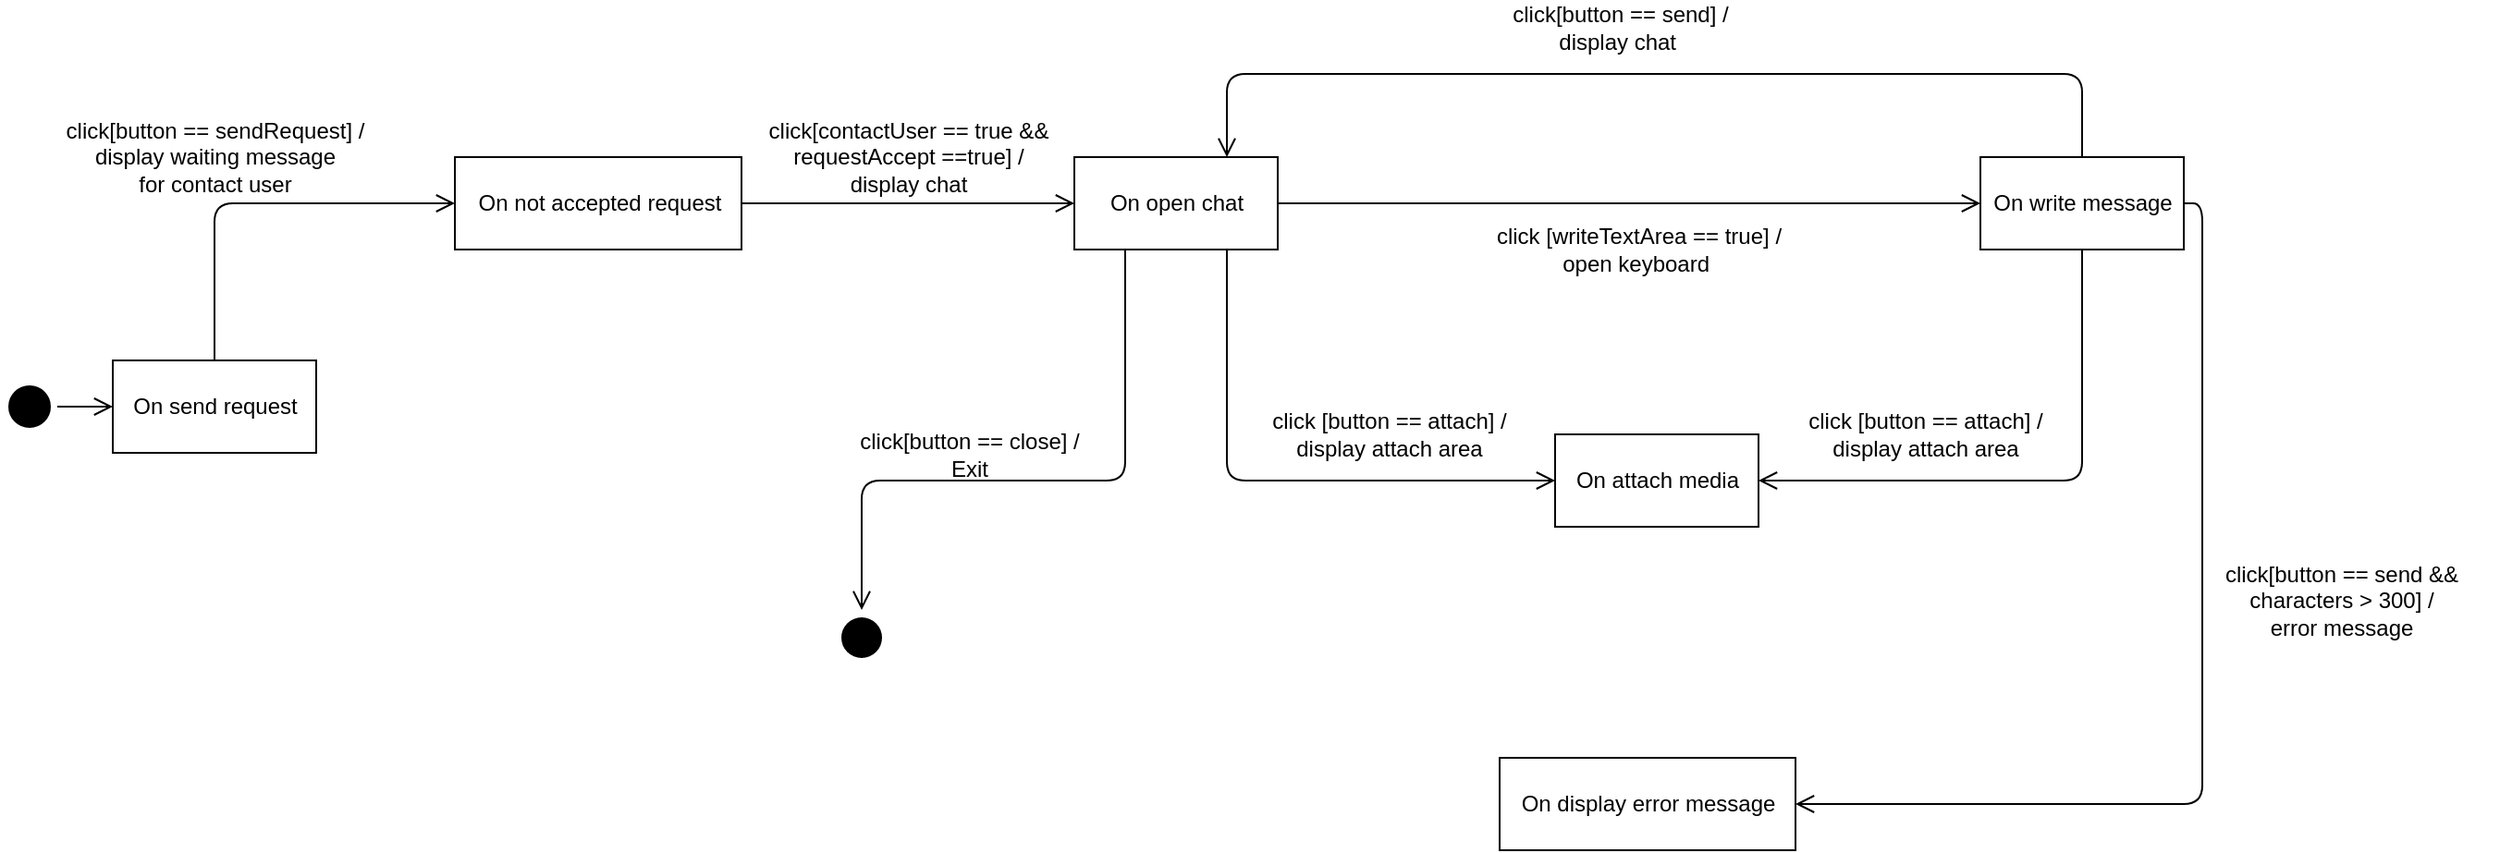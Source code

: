 <mxfile version="13.1.3" type="device"><diagram id="ffwqJ0sJB7vz069QyFuF" name="Page-1"><mxGraphModel dx="868" dy="456" grid="1" gridSize="10" guides="1" tooltips="1" connect="1" arrows="1" fold="1" page="1" pageScale="1" pageWidth="827" pageHeight="1169" math="0" shadow="0"><root><mxCell id="0"/><mxCell id="1" parent="0"/><mxCell id="3jJR34p0BP7C75JwKoEE-2" value="" style="ellipse;html=1;shape=startState;fillColor=#000000;strokeColor=#000000;" parent="1" vertex="1"><mxGeometry x="10" y="265" width="30" height="30" as="geometry"/></mxCell><mxCell id="3jJR34p0BP7C75JwKoEE-3" value="" style="edgeStyle=orthogonalEdgeStyle;html=1;verticalAlign=bottom;endArrow=open;endSize=8;strokeColor=#000000;entryX=0;entryY=0.5;entryDx=0;entryDy=0;" parent="1" source="3jJR34p0BP7C75JwKoEE-2" target="3jJR34p0BP7C75JwKoEE-30" edge="1"><mxGeometry relative="1" as="geometry"><mxPoint x="150" y="295" as="targetPoint"/><Array as="points"/></mxGeometry></mxCell><mxCell id="3jJR34p0BP7C75JwKoEE-4" value="On open chat" style="html=1;strokeColor=#000000;" parent="1" vertex="1"><mxGeometry x="590" y="145" width="110" height="50" as="geometry"/></mxCell><mxCell id="3jJR34p0BP7C75JwKoEE-11" value="On write message" style="html=1;strokeColor=#000000;" parent="1" vertex="1"><mxGeometry x="1080" y="145" width="110" height="50" as="geometry"/></mxCell><mxCell id="3jJR34p0BP7C75JwKoEE-12" value="" style="edgeStyle=orthogonalEdgeStyle;html=1;verticalAlign=bottom;endArrow=open;endSize=8;strokeColor=#000000;entryX=0;entryY=0.5;entryDx=0;entryDy=0;exitX=1;exitY=0.5;exitDx=0;exitDy=0;" parent="1" source="3jJR34p0BP7C75JwKoEE-4" target="3jJR34p0BP7C75JwKoEE-11" edge="1"><mxGeometry relative="1" as="geometry"><mxPoint x="461" y="459" as="targetPoint"/><mxPoint x="371" y="459" as="sourcePoint"/></mxGeometry></mxCell><mxCell id="3jJR34p0BP7C75JwKoEE-15" value="click [writeTextArea == true] / &lt;br&gt;open keyboard&amp;nbsp;" style="text;html=1;align=center;verticalAlign=middle;resizable=0;points=[];;autosize=1;" parent="1" vertex="1"><mxGeometry x="810" y="180" width="170" height="30" as="geometry"/></mxCell><mxCell id="3jJR34p0BP7C75JwKoEE-17" value="" style="edgeStyle=orthogonalEdgeStyle;html=1;verticalAlign=bottom;endArrow=open;endSize=8;strokeColor=#000000;entryX=0.75;entryY=0;entryDx=0;entryDy=0;exitX=0.5;exitY=0;exitDx=0;exitDy=0;" parent="1" source="3jJR34p0BP7C75JwKoEE-11" target="3jJR34p0BP7C75JwKoEE-4" edge="1"><mxGeometry relative="1" as="geometry"><mxPoint x="390" y="380" as="targetPoint"/><mxPoint x="616" y="425" as="sourcePoint"/><Array as="points"><mxPoint x="1135" y="100"/><mxPoint x="673" y="100"/></Array></mxGeometry></mxCell><mxCell id="3jJR34p0BP7C75JwKoEE-18" value="On attach media" style="html=1;strokeColor=#000000;" parent="1" vertex="1"><mxGeometry x="850" y="295" width="110" height="50" as="geometry"/></mxCell><mxCell id="3jJR34p0BP7C75JwKoEE-19" value="" style="edgeStyle=orthogonalEdgeStyle;html=1;verticalAlign=bottom;endArrow=open;endSize=8;strokeColor=#000000;entryX=0;entryY=0.5;entryDx=0;entryDy=0;exitX=0.75;exitY=1;exitDx=0;exitDy=0;" parent="1" source="3jJR34p0BP7C75JwKoEE-4" target="3jJR34p0BP7C75JwKoEE-18" edge="1"><mxGeometry relative="1" as="geometry"><mxPoint x="421" y="599.5" as="targetPoint"/><mxPoint x="251" y="599.5" as="sourcePoint"/></mxGeometry></mxCell><mxCell id="3jJR34p0BP7C75JwKoEE-20" value="" style="edgeStyle=orthogonalEdgeStyle;html=1;verticalAlign=bottom;endArrow=open;endSize=8;strokeColor=#000000;entryX=1;entryY=0.5;entryDx=0;entryDy=0;exitX=0.5;exitY=1;exitDx=0;exitDy=0;" parent="1" source="3jJR34p0BP7C75JwKoEE-11" target="3jJR34p0BP7C75JwKoEE-18" edge="1"><mxGeometry relative="1" as="geometry"><mxPoint x="756" y="555" as="targetPoint"/><mxPoint x="630" y="475" as="sourcePoint"/><Array as="points"><mxPoint x="1135" y="320"/></Array></mxGeometry></mxCell><mxCell id="3jJR34p0BP7C75JwKoEE-21" value="click [button == attach] /&lt;br&gt;display attach area" style="text;html=1;align=center;verticalAlign=middle;resizable=0;points=[];;autosize=1;" parent="1" vertex="1"><mxGeometry x="690" y="280" width="140" height="30" as="geometry"/></mxCell><mxCell id="3jJR34p0BP7C75JwKoEE-23" value="click [button == attach] /&lt;br&gt;display attach area" style="text;html=1;align=center;verticalAlign=middle;resizable=0;points=[];;autosize=1;" parent="1" vertex="1"><mxGeometry x="980" y="280" width="140" height="30" as="geometry"/></mxCell><mxCell id="3jJR34p0BP7C75JwKoEE-24" value="On display error message" style="html=1;strokeColor=#000000;" parent="1" vertex="1"><mxGeometry x="820" y="470" width="160" height="50" as="geometry"/></mxCell><mxCell id="3jJR34p0BP7C75JwKoEE-27" value="" style="edgeStyle=orthogonalEdgeStyle;html=1;verticalAlign=bottom;endArrow=open;endSize=8;strokeColor=#000000;exitX=1;exitY=0.5;exitDx=0;exitDy=0;entryX=1;entryY=0.5;entryDx=0;entryDy=0;" parent="1" source="3jJR34p0BP7C75JwKoEE-11" target="3jJR34p0BP7C75JwKoEE-24" edge="1"><mxGeometry relative="1" as="geometry"><mxPoint x="813" y="450" as="targetPoint"/><mxPoint x="681" y="460" as="sourcePoint"/><Array as="points"><mxPoint x="1200" y="170"/><mxPoint x="1200" y="495"/></Array></mxGeometry></mxCell><mxCell id="3jJR34p0BP7C75JwKoEE-28" value="&lt;div&gt;click[button == send &amp;amp;&amp;amp;&lt;/div&gt;&lt;div&gt; characters &amp;gt; 300] /&lt;/div&gt;error message" style="text;html=1;align=center;verticalAlign=middle;resizable=0;points=[];;autosize=1;" parent="1" vertex="1"><mxGeometry x="1190" y="360" width="170" height="50" as="geometry"/></mxCell><mxCell id="3jJR34p0BP7C75JwKoEE-30" value="On send request" style="html=1;strokeColor=#000000;" parent="1" vertex="1"><mxGeometry x="70" y="255" width="110" height="50" as="geometry"/></mxCell><mxCell id="3jJR34p0BP7C75JwKoEE-31" value="" style="edgeStyle=orthogonalEdgeStyle;html=1;verticalAlign=bottom;endArrow=open;endSize=8;strokeColor=#000000;entryX=0;entryY=0.5;entryDx=0;entryDy=0;exitX=0.5;exitY=0;exitDx=0;exitDy=0;" parent="1" source="3jJR34p0BP7C75JwKoEE-30" target="3jJR34p0BP7C75JwKoEE-32" edge="1"><mxGeometry relative="1" as="geometry"><mxPoint x="400" y="276.5" as="targetPoint"/><mxPoint x="280" y="276.5" as="sourcePoint"/><Array as="points"><mxPoint x="125" y="170"/></Array></mxGeometry></mxCell><mxCell id="3jJR34p0BP7C75JwKoEE-32" value="On not accepted request" style="html=1;strokeColor=#000000;" parent="1" vertex="1"><mxGeometry x="255" y="145" width="155" height="50" as="geometry"/></mxCell><mxCell id="3jJR34p0BP7C75JwKoEE-33" value="" style="edgeStyle=orthogonalEdgeStyle;html=1;verticalAlign=bottom;endArrow=open;endSize=8;strokeColor=#000000;entryX=0;entryY=0.5;entryDx=0;entryDy=0;exitX=1;exitY=0.5;exitDx=0;exitDy=0;" parent="1" source="3jJR34p0BP7C75JwKoEE-32" target="3jJR34p0BP7C75JwKoEE-4" edge="1"><mxGeometry relative="1" as="geometry"><mxPoint x="375" y="225" as="targetPoint"/><mxPoint x="300" y="310" as="sourcePoint"/><Array as="points"><mxPoint x="460" y="170"/><mxPoint x="460" y="170"/></Array></mxGeometry></mxCell><mxCell id="3jJR34p0BP7C75JwKoEE-34" value="click[button == sendRequest] /&lt;br&gt;&lt;div&gt;display waiting message&lt;/div&gt;&lt;div&gt; for contact user&lt;/div&gt;" style="text;html=1;align=center;verticalAlign=middle;resizable=0;points=[];;autosize=1;" parent="1" vertex="1"><mxGeometry x="20" y="120" width="210" height="50" as="geometry"/></mxCell><mxCell id="3jJR34p0BP7C75JwKoEE-35" value="&lt;div&gt;click[contactUser == true &amp;amp;&amp;amp;&lt;/div&gt;&lt;div&gt; requestAccept ==true] /&lt;/div&gt;display chat" style="text;html=1;align=center;verticalAlign=middle;resizable=0;points=[];;autosize=1;" parent="1" vertex="1"><mxGeometry x="400" y="120" width="200" height="50" as="geometry"/></mxCell><mxCell id="3jJR34p0BP7C75JwKoEE-36" value="click[button == send] /&lt;br&gt;display chat&amp;nbsp;" style="text;html=1;align=center;verticalAlign=middle;resizable=0;points=[];;autosize=1;" parent="1" vertex="1"><mxGeometry x="805" y="60" width="160" height="30" as="geometry"/></mxCell><mxCell id="LZ78mfJgjYyB_Mv8aEjg-9" value="" style="ellipse;html=1;shape=endState;fillColor=#000000;strokeColor=none;" parent="1" vertex="1"><mxGeometry x="460" y="390" width="30" height="30" as="geometry"/></mxCell><mxCell id="LZ78mfJgjYyB_Mv8aEjg-12" value="" style="edgeStyle=orthogonalEdgeStyle;html=1;verticalAlign=bottom;endArrow=open;endSize=8;strokeColor=#000000;exitX=0.25;exitY=1;exitDx=0;exitDy=0;entryX=0.5;entryY=0;entryDx=0;entryDy=0;" parent="1" source="3jJR34p0BP7C75JwKoEE-4" target="LZ78mfJgjYyB_Mv8aEjg-9" edge="1"><mxGeometry relative="1" as="geometry"><mxPoint x="490" y="320" as="targetPoint"/><mxPoint x="430" y="319.5" as="sourcePoint"/><Array as="points"><mxPoint x="618" y="320"/><mxPoint x="475" y="320"/></Array></mxGeometry></mxCell><mxCell id="LZ78mfJgjYyB_Mv8aEjg-13" value="&lt;div&gt;click[button == close] /&lt;/div&gt;&lt;div&gt;Exit &lt;br&gt;&lt;/div&gt;" style="text;html=1;align=center;verticalAlign=middle;resizable=0;points=[];autosize=1;" parent="1" vertex="1"><mxGeometry x="453" y="291" width="160" height="30" as="geometry"/></mxCell></root></mxGraphModel></diagram></mxfile>